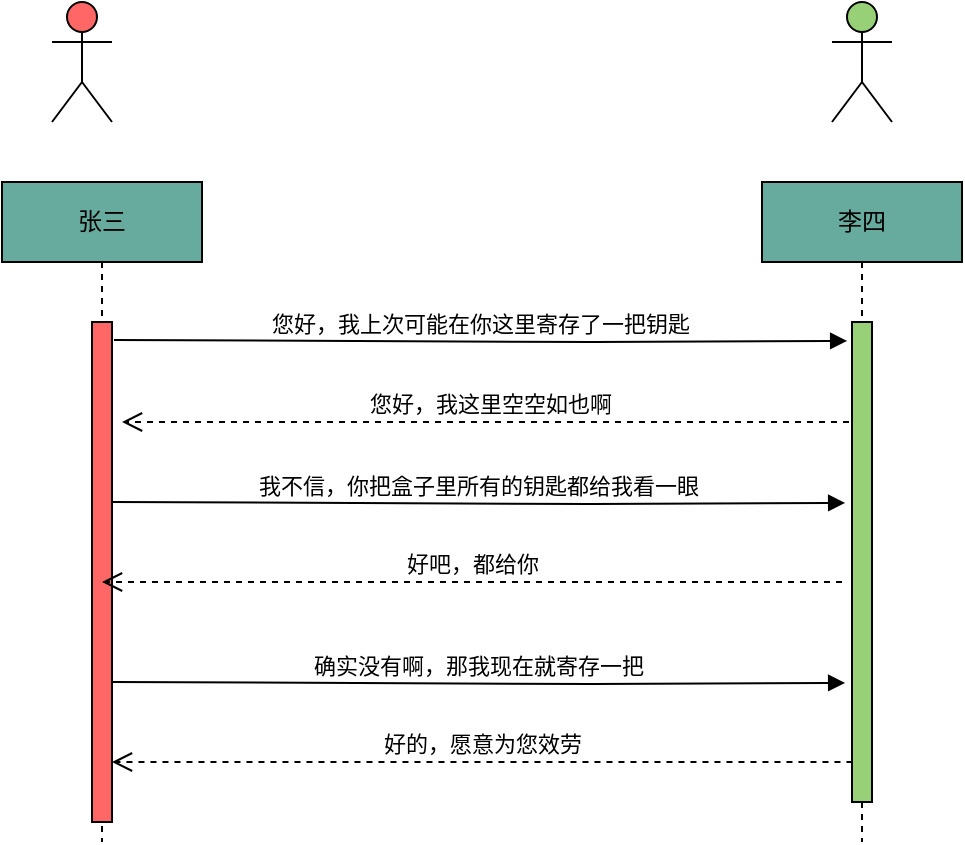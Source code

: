 <mxfile version="18.0.2" type="github">
  <diagram name="Page-1" id="9361dd3d-8414-5efd-6122-117bd74ce7a7">
    <mxGraphModel dx="876" dy="431" grid="1" gridSize="10" guides="1" tooltips="1" connect="1" arrows="1" fold="1" page="0" pageScale="1.5" pageWidth="826" pageHeight="1169" background="none" math="0" shadow="0">
      <root>
        <mxCell id="0" />
        <mxCell id="1" parent="0" />
        <mxCell id="PhdI-ZwpvNUuvoCu_mVK-92" value="张三" style="shape=umlLifeline;perimeter=lifelinePerimeter;whiteSpace=wrap;html=1;container=1;collapsible=0;recursiveResize=0;outlineConnect=0;fillColor=#67AB9F;" vertex="1" parent="1">
          <mxGeometry x="370" y="120" width="100" height="330" as="geometry" />
        </mxCell>
        <mxCell id="PhdI-ZwpvNUuvoCu_mVK-95" value="" style="html=1;points=[];perimeter=orthogonalPerimeter;fillColor=#FF6666;" vertex="1" parent="PhdI-ZwpvNUuvoCu_mVK-92">
          <mxGeometry x="45" y="70" width="10" height="250" as="geometry" />
        </mxCell>
        <mxCell id="PhdI-ZwpvNUuvoCu_mVK-107" value="您好，我这里空空如也啊" style="html=1;verticalAlign=bottom;endArrow=open;dashed=1;endSize=8;rounded=0;" edge="1" parent="PhdI-ZwpvNUuvoCu_mVK-92" source="PhdI-ZwpvNUuvoCu_mVK-94">
          <mxGeometry relative="1" as="geometry">
            <mxPoint x="140" y="120" as="sourcePoint" />
            <mxPoint x="60" y="120" as="targetPoint" />
          </mxGeometry>
        </mxCell>
        <mxCell id="PhdI-ZwpvNUuvoCu_mVK-94" value="李四" style="shape=umlLifeline;perimeter=lifelinePerimeter;whiteSpace=wrap;html=1;container=1;collapsible=0;recursiveResize=0;outlineConnect=0;fillColor=#67AB9F;" vertex="1" parent="1">
          <mxGeometry x="750" y="120" width="100" height="330" as="geometry" />
        </mxCell>
        <mxCell id="PhdI-ZwpvNUuvoCu_mVK-101" value="" style="html=1;points=[];perimeter=orthogonalPerimeter;fillColor=#97D077;" vertex="1" parent="PhdI-ZwpvNUuvoCu_mVK-94">
          <mxGeometry x="45" y="70" width="10" height="240" as="geometry" />
        </mxCell>
        <mxCell id="PhdI-ZwpvNUuvoCu_mVK-104" value="" style="shape=umlActor;verticalLabelPosition=bottom;verticalAlign=top;html=1;outlineConnect=0;fillColor=#FF6666;" vertex="1" parent="1">
          <mxGeometry x="395" y="30" width="30" height="60" as="geometry" />
        </mxCell>
        <mxCell id="PhdI-ZwpvNUuvoCu_mVK-105" value="" style="shape=umlActor;verticalLabelPosition=bottom;verticalAlign=top;html=1;outlineConnect=0;fillColor=#97D077;" vertex="1" parent="1">
          <mxGeometry x="785" y="30" width="30" height="60" as="geometry" />
        </mxCell>
        <mxCell id="PhdI-ZwpvNUuvoCu_mVK-106" value="您好，我上次可能在你这里寄存了一把钥匙" style="html=1;verticalAlign=bottom;endArrow=block;rounded=0;entryX=0.159;entryY=0.045;entryDx=0;entryDy=0;entryPerimeter=0;" edge="1" parent="1">
          <mxGeometry width="80" relative="1" as="geometry">
            <mxPoint x="426" y="199" as="sourcePoint" />
            <mxPoint x="792.59" y="199.45" as="targetPoint" />
            <Array as="points">
              <mxPoint x="666" y="200" />
            </Array>
          </mxGeometry>
        </mxCell>
        <mxCell id="PhdI-ZwpvNUuvoCu_mVK-108" value="我不信，你把盒子里所有的钥匙都给我看一眼" style="html=1;verticalAlign=bottom;endArrow=block;rounded=0;entryX=0.159;entryY=0.045;entryDx=0;entryDy=0;entryPerimeter=0;" edge="1" parent="1">
          <mxGeometry width="80" relative="1" as="geometry">
            <mxPoint x="425" y="280" as="sourcePoint" />
            <mxPoint x="791.59" y="280.45" as="targetPoint" />
            <Array as="points">
              <mxPoint x="665" y="281" />
            </Array>
          </mxGeometry>
        </mxCell>
        <mxCell id="PhdI-ZwpvNUuvoCu_mVK-109" value="好吧，都给你" style="html=1;verticalAlign=bottom;endArrow=open;dashed=1;endSize=8;rounded=0;" edge="1" parent="1" target="PhdI-ZwpvNUuvoCu_mVK-92">
          <mxGeometry relative="1" as="geometry">
            <mxPoint x="790" y="320" as="sourcePoint" />
            <mxPoint x="710" y="320" as="targetPoint" />
          </mxGeometry>
        </mxCell>
        <mxCell id="PhdI-ZwpvNUuvoCu_mVK-110" value="确实没有啊，那我现在就寄存一把" style="html=1;verticalAlign=bottom;endArrow=block;rounded=0;entryX=0.159;entryY=0.045;entryDx=0;entryDy=0;entryPerimeter=0;" edge="1" parent="1">
          <mxGeometry width="80" relative="1" as="geometry">
            <mxPoint x="425" y="370" as="sourcePoint" />
            <mxPoint x="791.59" y="370.45" as="targetPoint" />
            <Array as="points">
              <mxPoint x="665" y="371" />
            </Array>
          </mxGeometry>
        </mxCell>
        <mxCell id="PhdI-ZwpvNUuvoCu_mVK-111" value="好的，愿意为您效劳" style="html=1;verticalAlign=bottom;endArrow=open;dashed=1;endSize=8;rounded=0;" edge="1" parent="1">
          <mxGeometry relative="1" as="geometry">
            <mxPoint x="795.24" y="410" as="sourcePoint" />
            <mxPoint x="424.999" y="410" as="targetPoint" />
          </mxGeometry>
        </mxCell>
      </root>
    </mxGraphModel>
  </diagram>
</mxfile>
